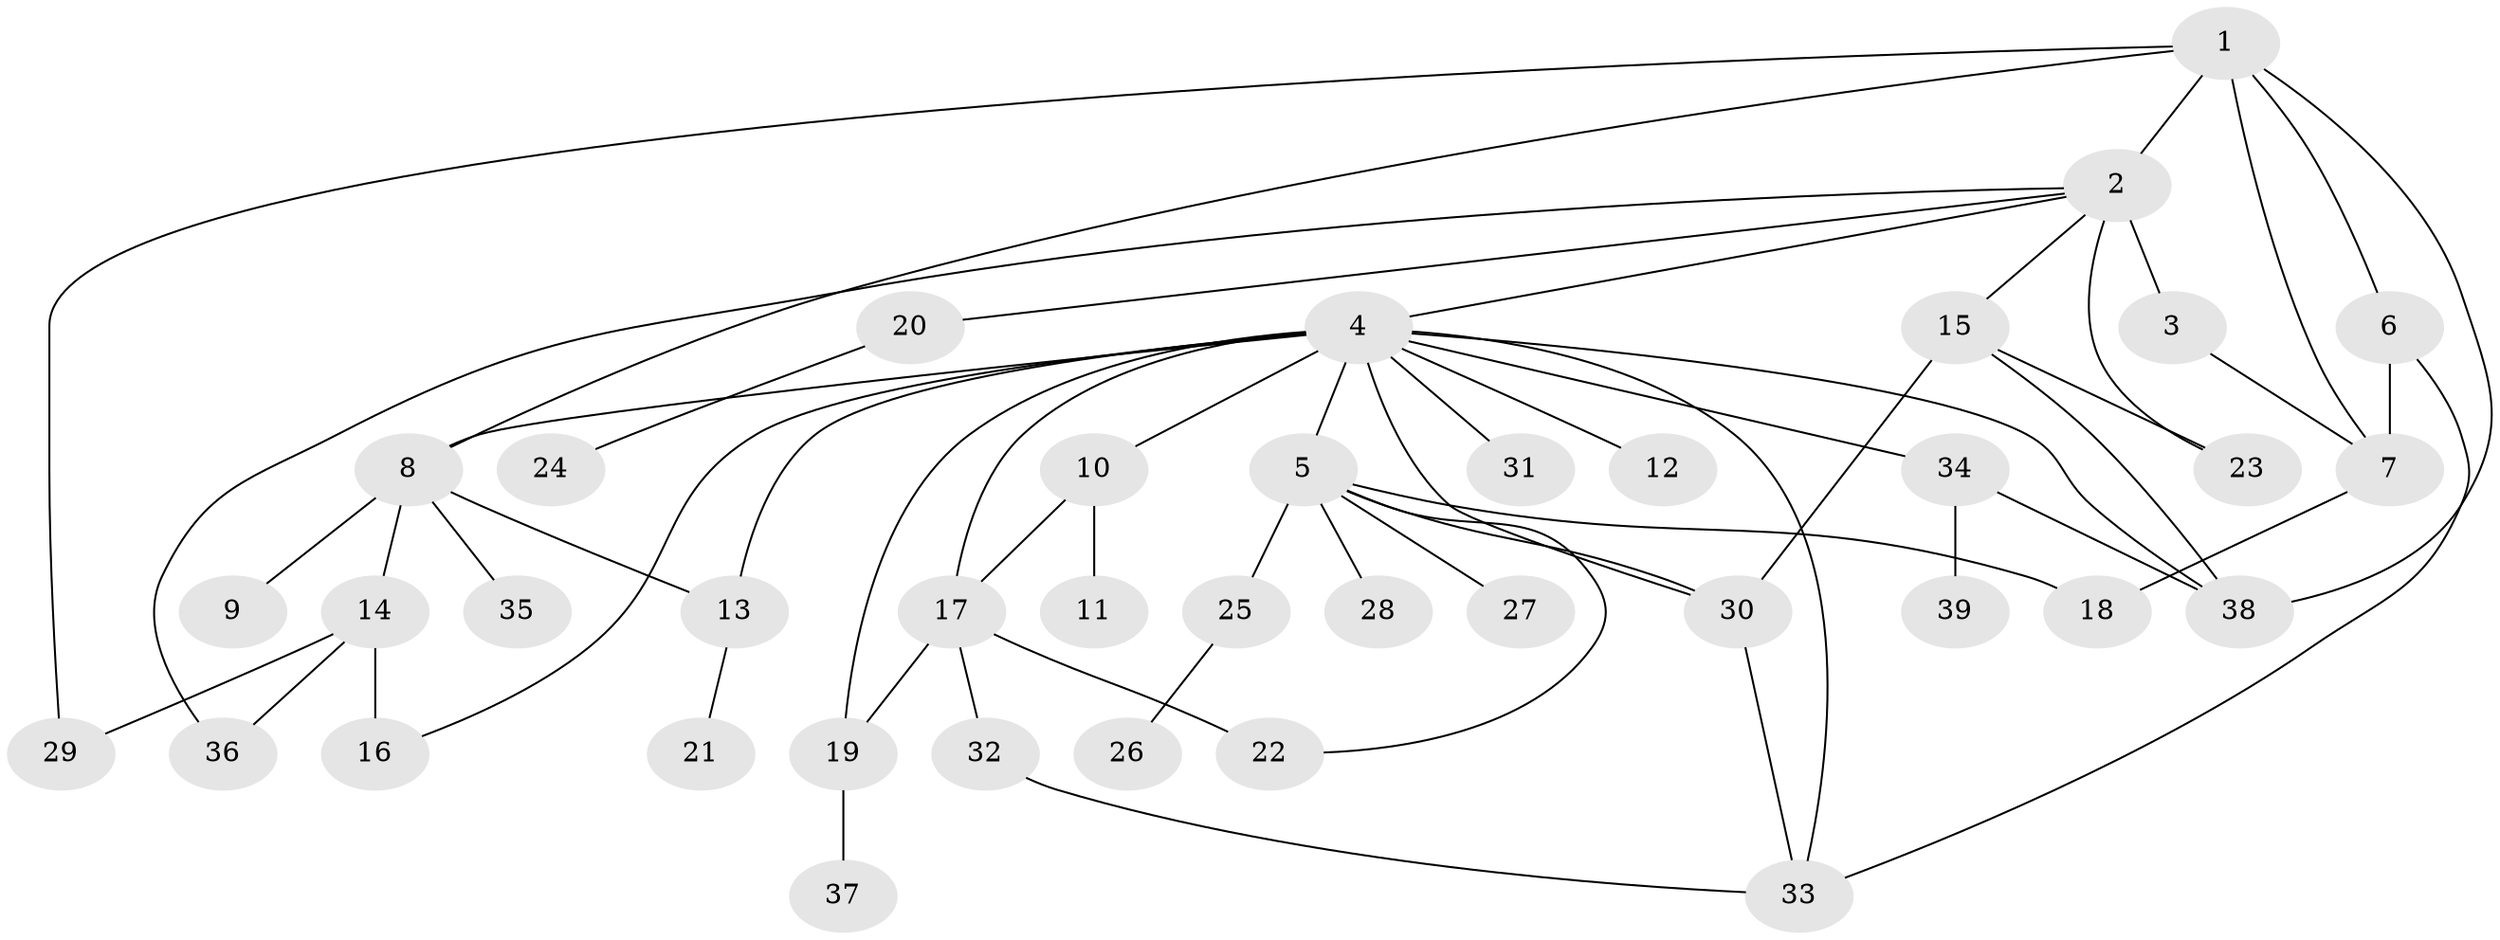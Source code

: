 // original degree distribution, {4: 0.043478260869565216, 11: 0.021739130434782608, 2: 0.17391304347826086, 1: 0.5652173913043478, 16: 0.010869565217391304, 12: 0.021739130434782608, 7: 0.03260869565217391, 6: 0.010869565217391304, 5: 0.021739130434782608, 3: 0.09782608695652174}
// Generated by graph-tools (version 1.1) at 2025/50/03/04/25 22:50:25]
// undirected, 39 vertices, 58 edges
graph export_dot {
  node [color=gray90,style=filled];
  1;
  2;
  3;
  4;
  5;
  6;
  7;
  8;
  9;
  10;
  11;
  12;
  13;
  14;
  15;
  16;
  17;
  18;
  19;
  20;
  21;
  22;
  23;
  24;
  25;
  26;
  27;
  28;
  29;
  30;
  31;
  32;
  33;
  34;
  35;
  36;
  37;
  38;
  39;
  1 -- 2 [weight=1.0];
  1 -- 6 [weight=1.0];
  1 -- 7 [weight=1.0];
  1 -- 8 [weight=1.0];
  1 -- 29 [weight=1.0];
  1 -- 38 [weight=1.0];
  2 -- 3 [weight=4.0];
  2 -- 4 [weight=1.0];
  2 -- 15 [weight=1.0];
  2 -- 20 [weight=1.0];
  2 -- 23 [weight=1.0];
  2 -- 36 [weight=1.0];
  3 -- 7 [weight=1.0];
  4 -- 5 [weight=1.0];
  4 -- 8 [weight=1.0];
  4 -- 10 [weight=1.0];
  4 -- 12 [weight=1.0];
  4 -- 13 [weight=1.0];
  4 -- 16 [weight=1.0];
  4 -- 17 [weight=1.0];
  4 -- 19 [weight=1.0];
  4 -- 30 [weight=1.0];
  4 -- 31 [weight=1.0];
  4 -- 33 [weight=1.0];
  4 -- 34 [weight=1.0];
  4 -- 38 [weight=1.0];
  5 -- 18 [weight=4.0];
  5 -- 22 [weight=1.0];
  5 -- 25 [weight=1.0];
  5 -- 27 [weight=1.0];
  5 -- 28 [weight=1.0];
  5 -- 30 [weight=1.0];
  6 -- 7 [weight=9.0];
  6 -- 33 [weight=2.0];
  7 -- 18 [weight=1.0];
  8 -- 9 [weight=1.0];
  8 -- 13 [weight=1.0];
  8 -- 14 [weight=1.0];
  8 -- 35 [weight=1.0];
  10 -- 11 [weight=3.0];
  10 -- 17 [weight=1.0];
  13 -- 21 [weight=2.0];
  14 -- 16 [weight=3.0];
  14 -- 29 [weight=1.0];
  14 -- 36 [weight=1.0];
  15 -- 23 [weight=1.0];
  15 -- 30 [weight=1.0];
  15 -- 38 [weight=1.0];
  17 -- 19 [weight=1.0];
  17 -- 22 [weight=6.0];
  17 -- 32 [weight=1.0];
  19 -- 37 [weight=1.0];
  20 -- 24 [weight=1.0];
  25 -- 26 [weight=2.0];
  30 -- 33 [weight=2.0];
  32 -- 33 [weight=1.0];
  34 -- 38 [weight=1.0];
  34 -- 39 [weight=1.0];
}

